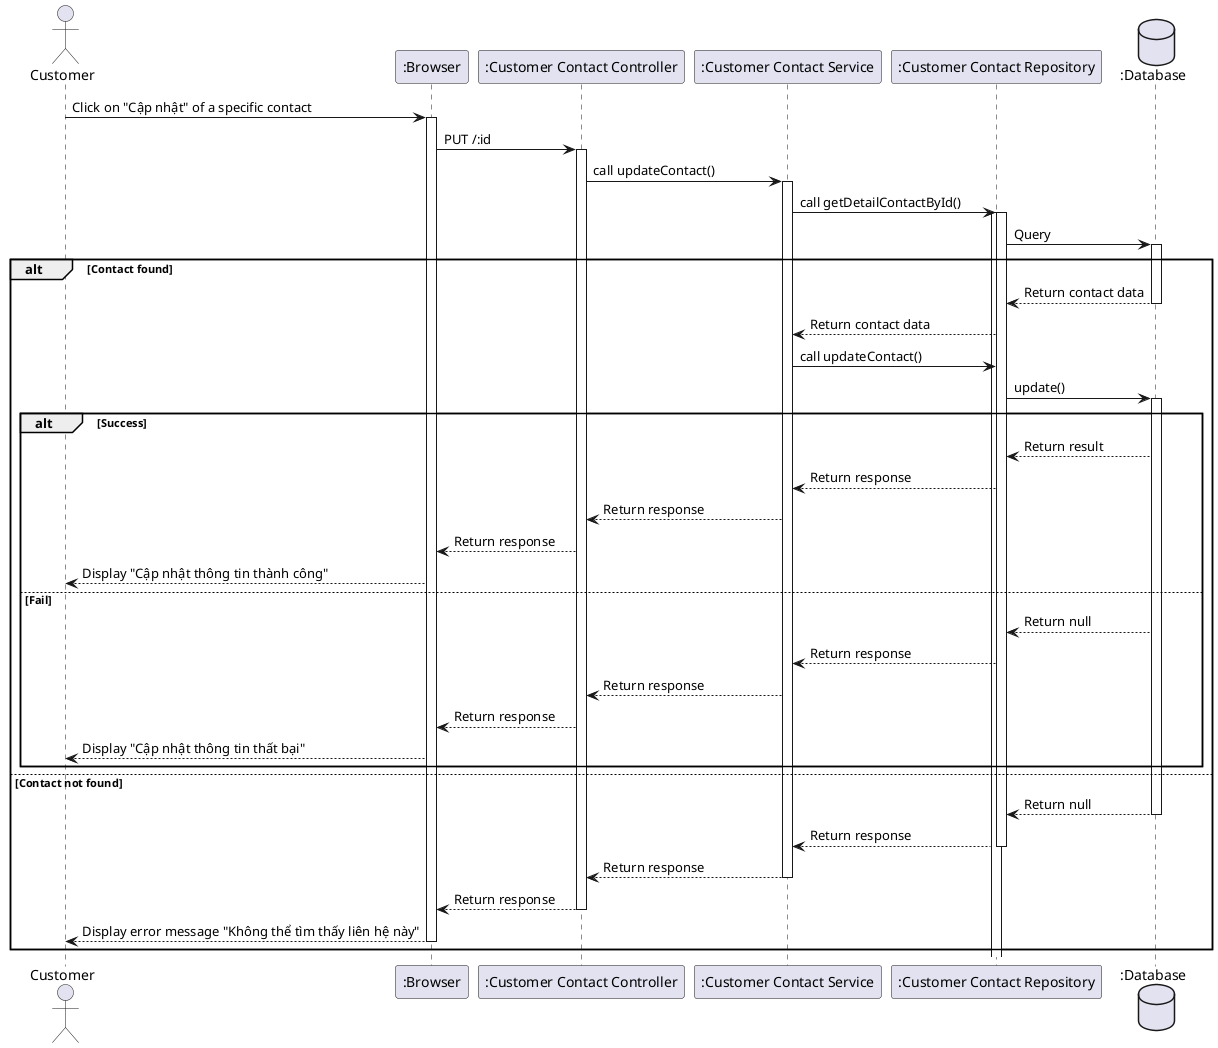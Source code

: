 @startuml

actor Customer as A
participant ":Browser" as B
participant ":Customer Contact Controller" as C
participant ":Customer Contact Service" as D
participant ":Customer Contact Repository" as E
database ":Database" as F

A -> B++: Click on "Cập nhật" of a specific contact
B -> C++: PUT /:id
C -> D++: call updateContact()
D -> E++: call getDetailContactById()
activate E
E -> F++: Query
alt Contact found
    F --> E--: Return contact data
    E --> D: Return contact data
    D -> E: call updateContact()
    E -> F++: update()
    alt Success
        F --> E: Return result
        E --> D: Return response
        D --> C: Return response
        C --> B: Return response
        B --> A: Display "Cập nhật thông tin thành công"
    else Fail
        F --> E: Return null
        E --> D: Return response
        D --> C: Return response
        C --> B: Return response
        B --> A: Display "Cập nhật thông tin thất bại"
    end
else Contact not found
     F --> E--: Return null
     E --> D--: Return response
     D --> C--: Return response
     C --> B--: Return response
     B--> A--: Display error message "Không thể tìm thấy liên hệ này"
end
@enduml